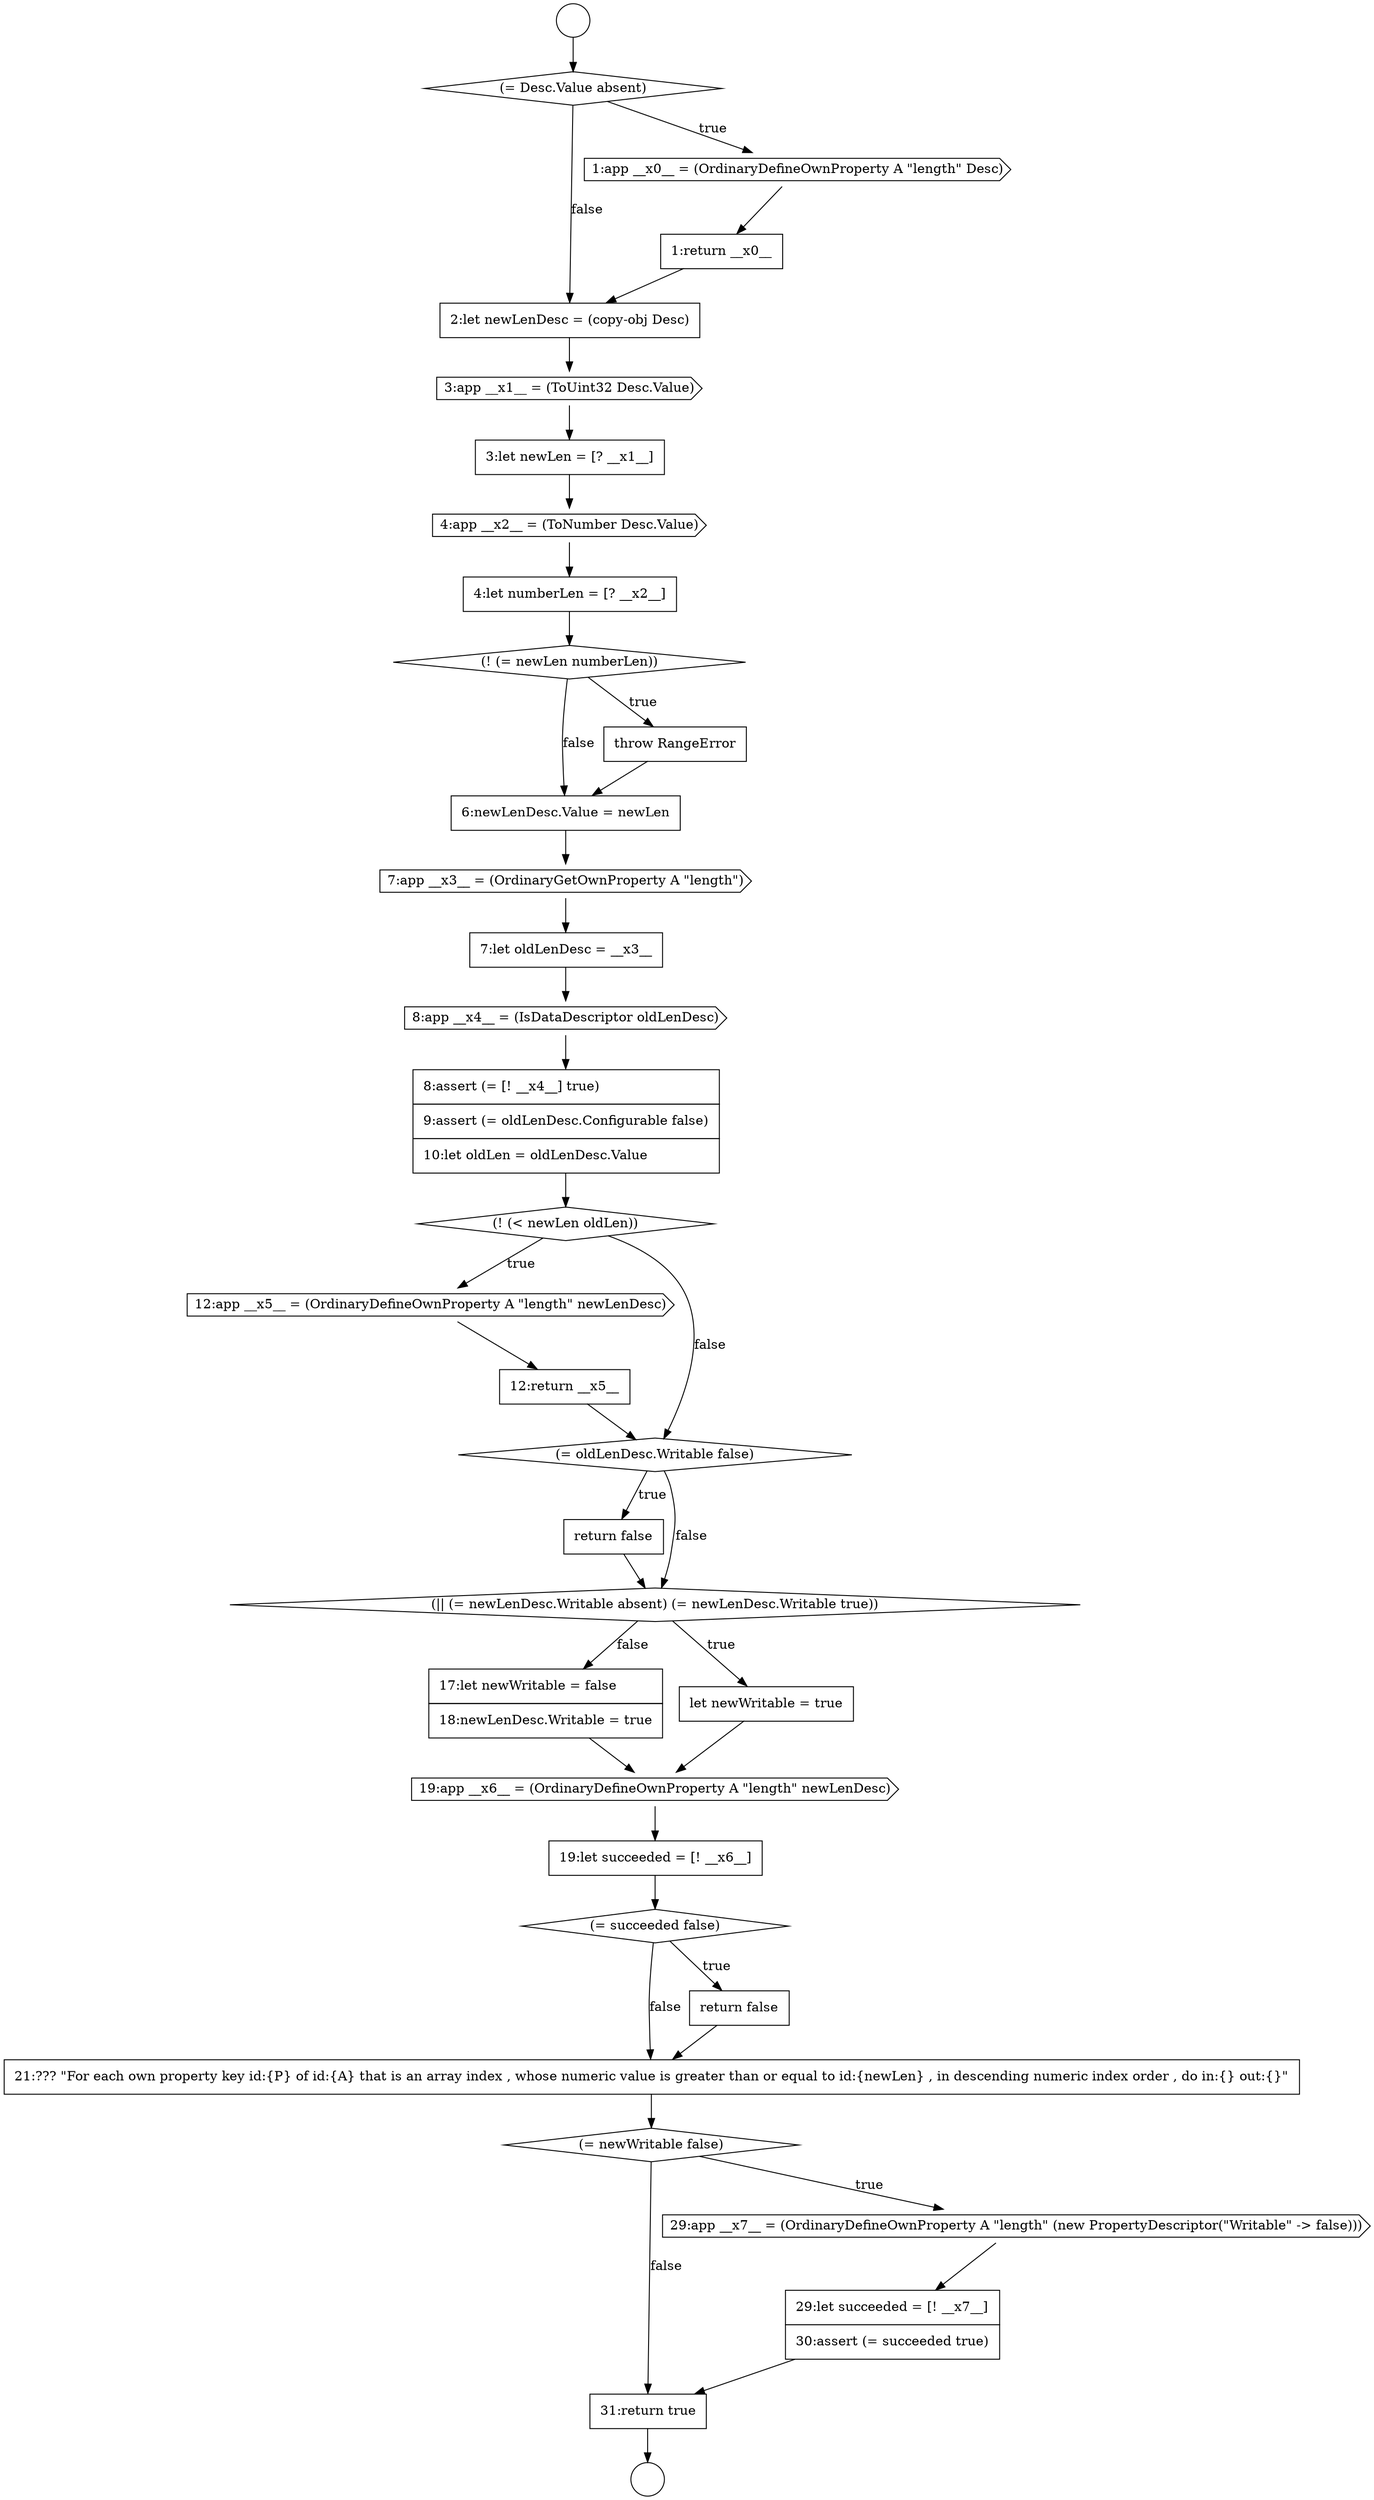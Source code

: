 digraph {
  node0 [shape=circle label=" " color="black" fillcolor="white" style=filled]
  node5 [shape=none, margin=0, label=<<font color="black">
    <table border="0" cellborder="1" cellspacing="0" cellpadding="10">
      <tr><td align="left">2:let newLenDesc = (copy-obj Desc)</td></tr>
    </table>
  </font>> color="black" fillcolor="white" style=filled]
  node10 [shape=diamond, label=<<font color="black">(! (= newLen numberLen))</font>> color="black" fillcolor="white" style=filled]
  node14 [shape=none, margin=0, label=<<font color="black">
    <table border="0" cellborder="1" cellspacing="0" cellpadding="10">
      <tr><td align="left">7:let oldLenDesc = __x3__</td></tr>
    </table>
  </font>> color="black" fillcolor="white" style=filled]
  node1 [shape=circle label=" " color="black" fillcolor="white" style=filled]
  node6 [shape=cds, label=<<font color="black">3:app __x1__ = (ToUint32 Desc.Value)</font>> color="black" fillcolor="white" style=filled]
  node9 [shape=none, margin=0, label=<<font color="black">
    <table border="0" cellborder="1" cellspacing="0" cellpadding="10">
      <tr><td align="left">4:let numberLen = [? __x2__]</td></tr>
    </table>
  </font>> color="black" fillcolor="white" style=filled]
  node13 [shape=cds, label=<<font color="black">7:app __x3__ = (OrdinaryGetOwnProperty A &quot;length&quot;)</font>> color="black" fillcolor="white" style=filled]
  node2 [shape=diamond, label=<<font color="black">(= Desc.Value absent)</font>> color="black" fillcolor="white" style=filled]
  node12 [shape=none, margin=0, label=<<font color="black">
    <table border="0" cellborder="1" cellspacing="0" cellpadding="10">
      <tr><td align="left">6:newLenDesc.Value = newLen</td></tr>
    </table>
  </font>> color="black" fillcolor="white" style=filled]
  node7 [shape=none, margin=0, label=<<font color="black">
    <table border="0" cellborder="1" cellspacing="0" cellpadding="10">
      <tr><td align="left">3:let newLen = [? __x1__]</td></tr>
    </table>
  </font>> color="black" fillcolor="white" style=filled]
  node3 [shape=cds, label=<<font color="black">1:app __x0__ = (OrdinaryDefineOwnProperty A &quot;length&quot; Desc)</font>> color="black" fillcolor="white" style=filled]
  node18 [shape=cds, label=<<font color="black">12:app __x5__ = (OrdinaryDefineOwnProperty A &quot;length&quot; newLenDesc)</font>> color="black" fillcolor="white" style=filled]
  node11 [shape=none, margin=0, label=<<font color="black">
    <table border="0" cellborder="1" cellspacing="0" cellpadding="10">
      <tr><td align="left">throw RangeError</td></tr>
    </table>
  </font>> color="black" fillcolor="white" style=filled]
  node8 [shape=cds, label=<<font color="black">4:app __x2__ = (ToNumber Desc.Value)</font>> color="black" fillcolor="white" style=filled]
  node4 [shape=none, margin=0, label=<<font color="black">
    <table border="0" cellborder="1" cellspacing="0" cellpadding="10">
      <tr><td align="left">1:return __x0__</td></tr>
    </table>
  </font>> color="black" fillcolor="white" style=filled]
  node15 [shape=cds, label=<<font color="black">8:app __x4__ = (IsDataDescriptor oldLenDesc)</font>> color="black" fillcolor="white" style=filled]
  node24 [shape=none, margin=0, label=<<font color="black">
    <table border="0" cellborder="1" cellspacing="0" cellpadding="10">
      <tr><td align="left">17:let newWritable = false</td></tr>
      <tr><td align="left">18:newLenDesc.Writable = true</td></tr>
    </table>
  </font>> color="black" fillcolor="white" style=filled]
  node25 [shape=cds, label=<<font color="black">19:app __x6__ = (OrdinaryDefineOwnProperty A &quot;length&quot; newLenDesc)</font>> color="black" fillcolor="white" style=filled]
  node20 [shape=diamond, label=<<font color="black">(= oldLenDesc.Writable false)</font>> color="black" fillcolor="white" style=filled]
  node29 [shape=none, margin=0, label=<<font color="black">
    <table border="0" cellborder="1" cellspacing="0" cellpadding="10">
      <tr><td align="left">21:??? &quot;For each own property key id:{P} of id:{A} that is an array index , whose numeric value is greater than or equal to id:{newLen} , in descending numeric index order , do in:{} out:{}&quot;</td></tr>
    </table>
  </font>> color="black" fillcolor="white" style=filled]
  node28 [shape=none, margin=0, label=<<font color="black">
    <table border="0" cellborder="1" cellspacing="0" cellpadding="10">
      <tr><td align="left">return false</td></tr>
    </table>
  </font>> color="black" fillcolor="white" style=filled]
  node21 [shape=none, margin=0, label=<<font color="black">
    <table border="0" cellborder="1" cellspacing="0" cellpadding="10">
      <tr><td align="left">return false</td></tr>
    </table>
  </font>> color="black" fillcolor="white" style=filled]
  node33 [shape=none, margin=0, label=<<font color="black">
    <table border="0" cellborder="1" cellspacing="0" cellpadding="10">
      <tr><td align="left">31:return true</td></tr>
    </table>
  </font>> color="black" fillcolor="white" style=filled]
  node32 [shape=none, margin=0, label=<<font color="black">
    <table border="0" cellborder="1" cellspacing="0" cellpadding="10">
      <tr><td align="left">29:let succeeded = [! __x7__]</td></tr>
      <tr><td align="left">30:assert (= succeeded true)</td></tr>
    </table>
  </font>> color="black" fillcolor="white" style=filled]
  node17 [shape=diamond, label=<<font color="black">(! (&lt; newLen oldLen))</font>> color="black" fillcolor="white" style=filled]
  node22 [shape=diamond, label=<<font color="black">(|| (= newLenDesc.Writable absent) (= newLenDesc.Writable true))</font>> color="black" fillcolor="white" style=filled]
  node27 [shape=diamond, label=<<font color="black">(= succeeded false)</font>> color="black" fillcolor="white" style=filled]
  node16 [shape=none, margin=0, label=<<font color="black">
    <table border="0" cellborder="1" cellspacing="0" cellpadding="10">
      <tr><td align="left">8:assert (= [! __x4__] true)</td></tr>
      <tr><td align="left">9:assert (= oldLenDesc.Configurable false)</td></tr>
      <tr><td align="left">10:let oldLen = oldLenDesc.Value</td></tr>
    </table>
  </font>> color="black" fillcolor="white" style=filled]
  node31 [shape=cds, label=<<font color="black">29:app __x7__ = (OrdinaryDefineOwnProperty A &quot;length&quot; (new PropertyDescriptor(&quot;Writable&quot; -&gt; false)))</font>> color="black" fillcolor="white" style=filled]
  node26 [shape=none, margin=0, label=<<font color="black">
    <table border="0" cellborder="1" cellspacing="0" cellpadding="10">
      <tr><td align="left">19:let succeeded = [! __x6__]</td></tr>
    </table>
  </font>> color="black" fillcolor="white" style=filled]
  node23 [shape=none, margin=0, label=<<font color="black">
    <table border="0" cellborder="1" cellspacing="0" cellpadding="10">
      <tr><td align="left">let newWritable = true</td></tr>
    </table>
  </font>> color="black" fillcolor="white" style=filled]
  node30 [shape=diamond, label=<<font color="black">(= newWritable false)</font>> color="black" fillcolor="white" style=filled]
  node19 [shape=none, margin=0, label=<<font color="black">
    <table border="0" cellborder="1" cellspacing="0" cellpadding="10">
      <tr><td align="left">12:return __x5__</td></tr>
    </table>
  </font>> color="black" fillcolor="white" style=filled]
  node10 -> node11 [label=<<font color="black">true</font>> color="black"]
  node10 -> node12 [label=<<font color="black">false</font>> color="black"]
  node0 -> node2 [ color="black"]
  node6 -> node7 [ color="black"]
  node9 -> node10 [ color="black"]
  node17 -> node18 [label=<<font color="black">true</font>> color="black"]
  node17 -> node20 [label=<<font color="black">false</font>> color="black"]
  node25 -> node26 [ color="black"]
  node24 -> node25 [ color="black"]
  node23 -> node25 [ color="black"]
  node16 -> node17 [ color="black"]
  node30 -> node31 [label=<<font color="black">true</font>> color="black"]
  node30 -> node33 [label=<<font color="black">false</font>> color="black"]
  node32 -> node33 [ color="black"]
  node5 -> node6 [ color="black"]
  node3 -> node4 [ color="black"]
  node28 -> node29 [ color="black"]
  node29 -> node30 [ color="black"]
  node7 -> node8 [ color="black"]
  node18 -> node19 [ color="black"]
  node15 -> node16 [ color="black"]
  node33 -> node1 [ color="black"]
  node22 -> node23 [label=<<font color="black">true</font>> color="black"]
  node22 -> node24 [label=<<font color="black">false</font>> color="black"]
  node11 -> node12 [ color="black"]
  node19 -> node20 [ color="black"]
  node13 -> node14 [ color="black"]
  node2 -> node3 [label=<<font color="black">true</font>> color="black"]
  node2 -> node5 [label=<<font color="black">false</font>> color="black"]
  node12 -> node13 [ color="black"]
  node14 -> node15 [ color="black"]
  node31 -> node32 [ color="black"]
  node26 -> node27 [ color="black"]
  node27 -> node28 [label=<<font color="black">true</font>> color="black"]
  node27 -> node29 [label=<<font color="black">false</font>> color="black"]
  node20 -> node21 [label=<<font color="black">true</font>> color="black"]
  node20 -> node22 [label=<<font color="black">false</font>> color="black"]
  node4 -> node5 [ color="black"]
  node8 -> node9 [ color="black"]
  node21 -> node22 [ color="black"]
}
